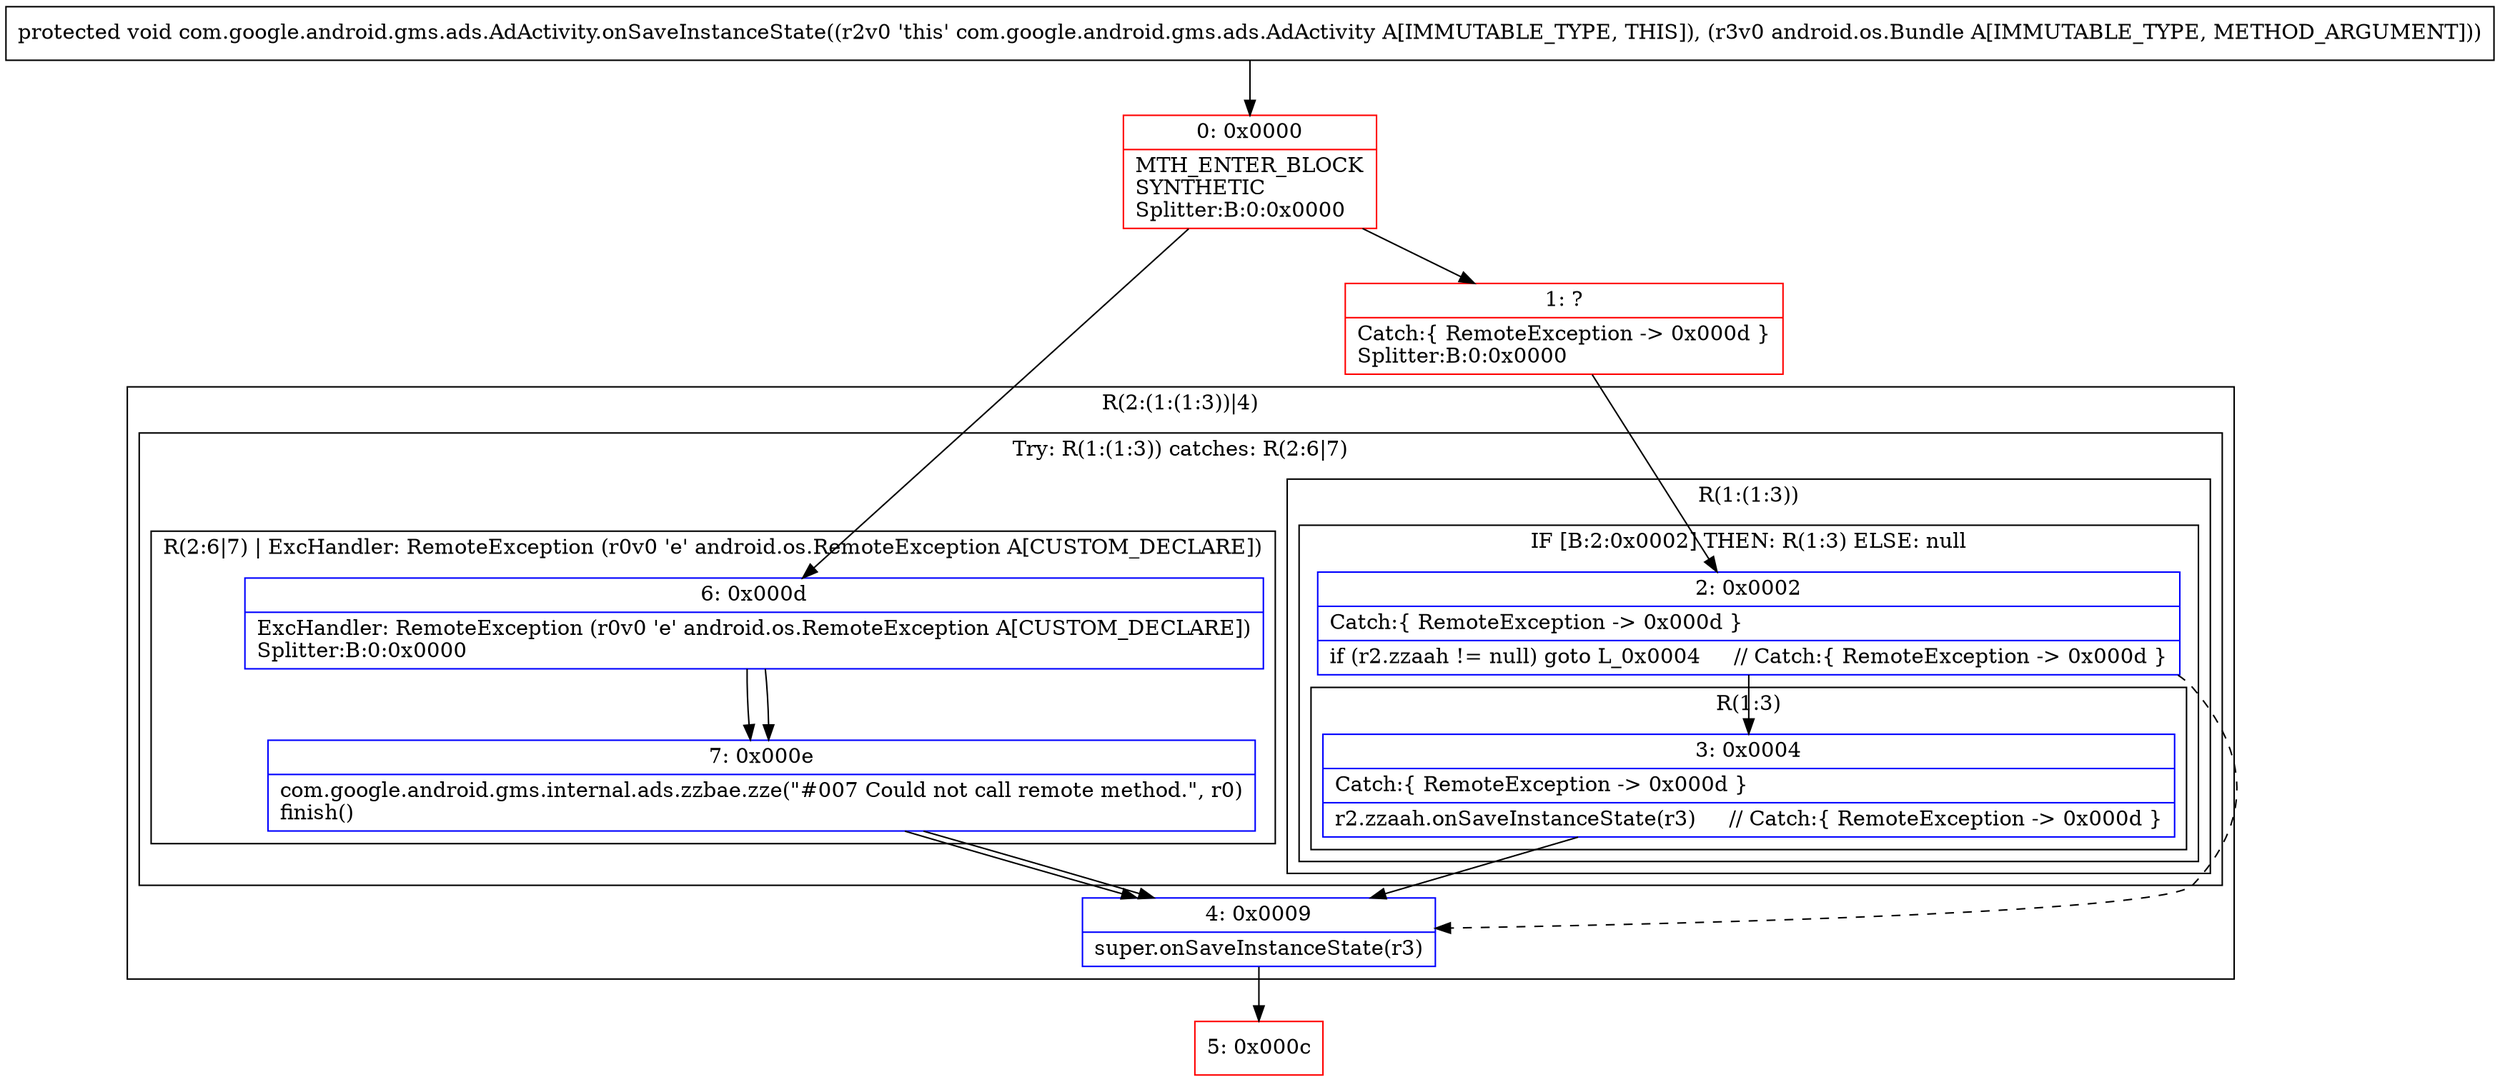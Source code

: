 digraph "CFG forcom.google.android.gms.ads.AdActivity.onSaveInstanceState(Landroid\/os\/Bundle;)V" {
subgraph cluster_Region_464097924 {
label = "R(2:(1:(1:3))|4)";
node [shape=record,color=blue];
subgraph cluster_TryCatchRegion_782444217 {
label = "Try: R(1:(1:3)) catches: R(2:6|7)";
node [shape=record,color=blue];
subgraph cluster_Region_254460548 {
label = "R(1:(1:3))";
node [shape=record,color=blue];
subgraph cluster_IfRegion_815494695 {
label = "IF [B:2:0x0002] THEN: R(1:3) ELSE: null";
node [shape=record,color=blue];
Node_2 [shape=record,label="{2\:\ 0x0002|Catch:\{ RemoteException \-\> 0x000d \}\l|if (r2.zzaah != null) goto L_0x0004     \/\/ Catch:\{ RemoteException \-\> 0x000d \}\l}"];
subgraph cluster_Region_1735524098 {
label = "R(1:3)";
node [shape=record,color=blue];
Node_3 [shape=record,label="{3\:\ 0x0004|Catch:\{ RemoteException \-\> 0x000d \}\l|r2.zzaah.onSaveInstanceState(r3)     \/\/ Catch:\{ RemoteException \-\> 0x000d \}\l}"];
}
}
}
subgraph cluster_Region_1355848635 {
label = "R(2:6|7) | ExcHandler: RemoteException (r0v0 'e' android.os.RemoteException A[CUSTOM_DECLARE])\l";
node [shape=record,color=blue];
Node_6 [shape=record,label="{6\:\ 0x000d|ExcHandler: RemoteException (r0v0 'e' android.os.RemoteException A[CUSTOM_DECLARE])\lSplitter:B:0:0x0000\l}"];
Node_7 [shape=record,label="{7\:\ 0x000e|com.google.android.gms.internal.ads.zzbae.zze(\"#007 Could not call remote method.\", r0)\lfinish()\l}"];
}
}
Node_4 [shape=record,label="{4\:\ 0x0009|super.onSaveInstanceState(r3)\l}"];
}
subgraph cluster_Region_1355848635 {
label = "R(2:6|7) | ExcHandler: RemoteException (r0v0 'e' android.os.RemoteException A[CUSTOM_DECLARE])\l";
node [shape=record,color=blue];
Node_6 [shape=record,label="{6\:\ 0x000d|ExcHandler: RemoteException (r0v0 'e' android.os.RemoteException A[CUSTOM_DECLARE])\lSplitter:B:0:0x0000\l}"];
Node_7 [shape=record,label="{7\:\ 0x000e|com.google.android.gms.internal.ads.zzbae.zze(\"#007 Could not call remote method.\", r0)\lfinish()\l}"];
}
Node_0 [shape=record,color=red,label="{0\:\ 0x0000|MTH_ENTER_BLOCK\lSYNTHETIC\lSplitter:B:0:0x0000\l}"];
Node_1 [shape=record,color=red,label="{1\:\ ?|Catch:\{ RemoteException \-\> 0x000d \}\lSplitter:B:0:0x0000\l}"];
Node_5 [shape=record,color=red,label="{5\:\ 0x000c}"];
MethodNode[shape=record,label="{protected void com.google.android.gms.ads.AdActivity.onSaveInstanceState((r2v0 'this' com.google.android.gms.ads.AdActivity A[IMMUTABLE_TYPE, THIS]), (r3v0 android.os.Bundle A[IMMUTABLE_TYPE, METHOD_ARGUMENT])) }"];
MethodNode -> Node_0;
Node_2 -> Node_3;
Node_2 -> Node_4[style=dashed];
Node_3 -> Node_4;
Node_6 -> Node_7;
Node_7 -> Node_4;
Node_4 -> Node_5;
Node_6 -> Node_7;
Node_7 -> Node_4;
Node_0 -> Node_1;
Node_0 -> Node_6;
Node_1 -> Node_2;
}

